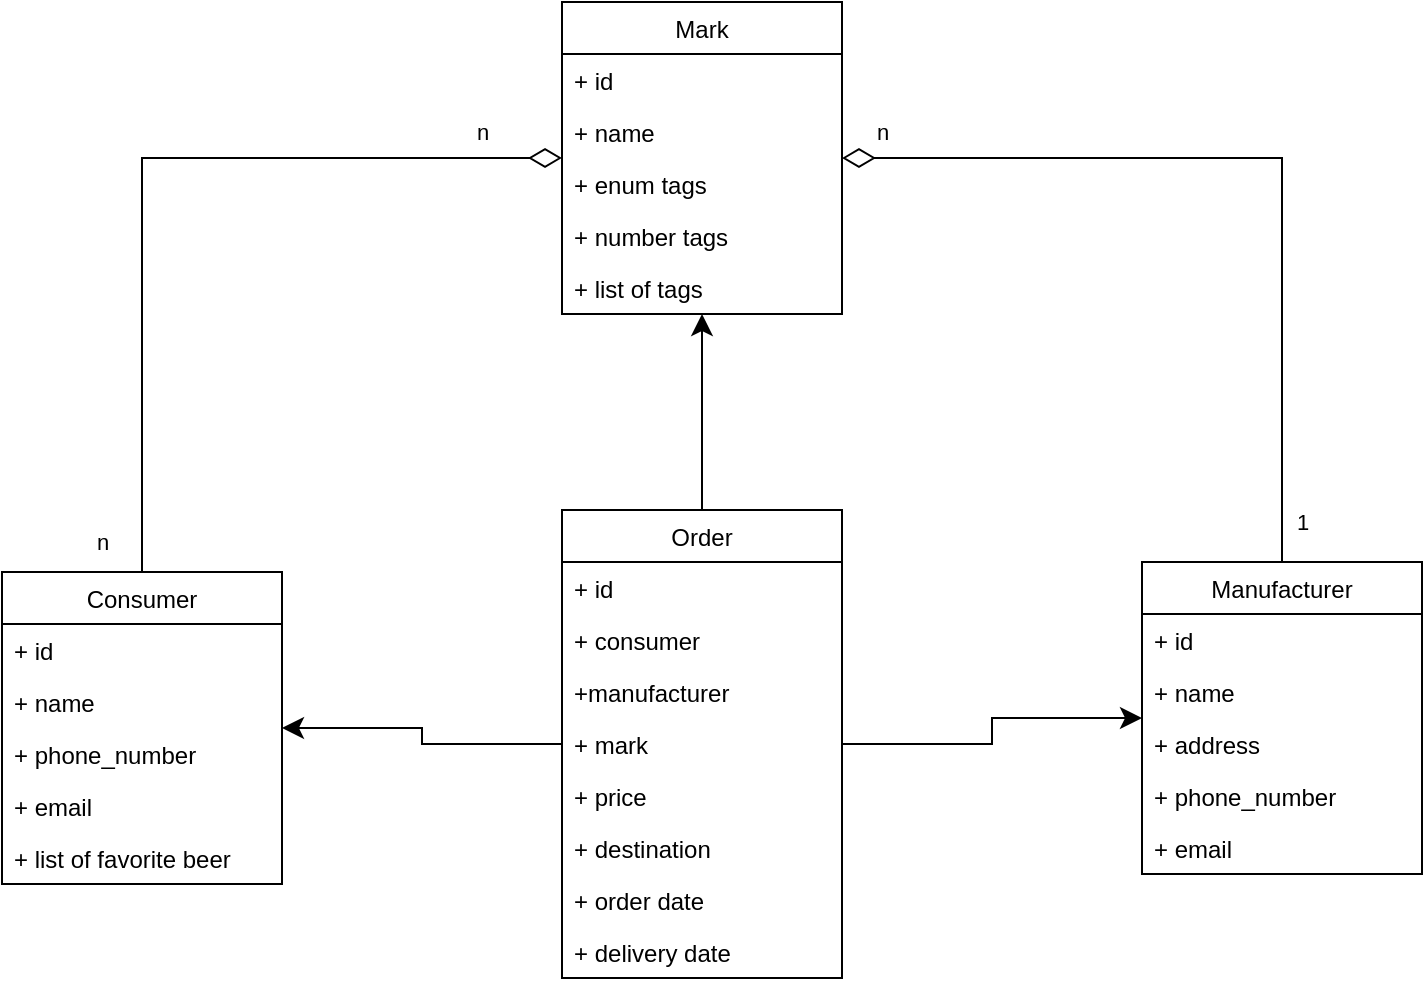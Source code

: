 <mxfile version="20.8.16" type="device"><diagram name="Page-1" id="2LfRULUsLUjGuALcRe0Z"><mxGraphModel dx="1434" dy="842" grid="1" gridSize="10" guides="1" tooltips="1" connect="1" arrows="1" fold="1" page="1" pageScale="1" pageWidth="850" pageHeight="1100" math="0" shadow="0"><root><mxCell id="0"/><mxCell id="1" parent="0"/><mxCell id="AMXWtoK9gIPsG38YOApY-1" value="Mark" style="swimlane;fontStyle=0;childLayout=stackLayout;horizontal=1;startSize=26;fillColor=none;horizontalStack=0;resizeParent=1;resizeParentMax=0;resizeLast=0;collapsible=1;marginBottom=0;" vertex="1" parent="1"><mxGeometry x="350" y="200" width="140" height="156" as="geometry"/></mxCell><mxCell id="AMXWtoK9gIPsG38YOApY-2" value="+ id" style="text;strokeColor=none;fillColor=none;align=left;verticalAlign=top;spacingLeft=4;spacingRight=4;overflow=hidden;rotatable=0;points=[[0,0.5],[1,0.5]];portConstraint=eastwest;" vertex="1" parent="AMXWtoK9gIPsG38YOApY-1"><mxGeometry y="26" width="140" height="26" as="geometry"/></mxCell><mxCell id="AMXWtoK9gIPsG38YOApY-6" value="+ name" style="text;strokeColor=none;fillColor=none;align=left;verticalAlign=top;spacingLeft=4;spacingRight=4;overflow=hidden;rotatable=0;points=[[0,0.5],[1,0.5]];portConstraint=eastwest;" vertex="1" parent="AMXWtoK9gIPsG38YOApY-1"><mxGeometry y="52" width="140" height="26" as="geometry"/></mxCell><mxCell id="AMXWtoK9gIPsG38YOApY-3" value="+ enum tags" style="text;strokeColor=none;fillColor=none;align=left;verticalAlign=top;spacingLeft=4;spacingRight=4;overflow=hidden;rotatable=0;points=[[0,0.5],[1,0.5]];portConstraint=eastwest;" vertex="1" parent="AMXWtoK9gIPsG38YOApY-1"><mxGeometry y="78" width="140" height="26" as="geometry"/></mxCell><mxCell id="AMXWtoK9gIPsG38YOApY-4" value="+ number tags" style="text;strokeColor=none;fillColor=none;align=left;verticalAlign=top;spacingLeft=4;spacingRight=4;overflow=hidden;rotatable=0;points=[[0,0.5],[1,0.5]];portConstraint=eastwest;" vertex="1" parent="AMXWtoK9gIPsG38YOApY-1"><mxGeometry y="104" width="140" height="26" as="geometry"/></mxCell><mxCell id="AMXWtoK9gIPsG38YOApY-5" value="+ list of tags" style="text;strokeColor=none;fillColor=none;align=left;verticalAlign=top;spacingLeft=4;spacingRight=4;overflow=hidden;rotatable=0;points=[[0,0.5],[1,0.5]];portConstraint=eastwest;" vertex="1" parent="AMXWtoK9gIPsG38YOApY-1"><mxGeometry y="130" width="140" height="26" as="geometry"/></mxCell><mxCell id="AMXWtoK9gIPsG38YOApY-8" value="Manufacturer" style="swimlane;fontStyle=0;childLayout=stackLayout;horizontal=1;startSize=26;fillColor=none;horizontalStack=0;resizeParent=1;resizeParentMax=0;resizeLast=0;collapsible=1;marginBottom=0;" vertex="1" parent="1"><mxGeometry x="640" y="480" width="140" height="156" as="geometry"/></mxCell><mxCell id="AMXWtoK9gIPsG38YOApY-9" value="+ id" style="text;strokeColor=none;fillColor=none;align=left;verticalAlign=top;spacingLeft=4;spacingRight=4;overflow=hidden;rotatable=0;points=[[0,0.5],[1,0.5]];portConstraint=eastwest;" vertex="1" parent="AMXWtoK9gIPsG38YOApY-8"><mxGeometry y="26" width="140" height="26" as="geometry"/></mxCell><mxCell id="AMXWtoK9gIPsG38YOApY-10" value="+ name" style="text;strokeColor=none;fillColor=none;align=left;verticalAlign=top;spacingLeft=4;spacingRight=4;overflow=hidden;rotatable=0;points=[[0,0.5],[1,0.5]];portConstraint=eastwest;" vertex="1" parent="AMXWtoK9gIPsG38YOApY-8"><mxGeometry y="52" width="140" height="26" as="geometry"/></mxCell><mxCell id="AMXWtoK9gIPsG38YOApY-11" value="+ address" style="text;strokeColor=none;fillColor=none;align=left;verticalAlign=top;spacingLeft=4;spacingRight=4;overflow=hidden;rotatable=0;points=[[0,0.5],[1,0.5]];portConstraint=eastwest;" vertex="1" parent="AMXWtoK9gIPsG38YOApY-8"><mxGeometry y="78" width="140" height="26" as="geometry"/></mxCell><mxCell id="AMXWtoK9gIPsG38YOApY-12" value="+ phone_number" style="text;strokeColor=none;fillColor=none;align=left;verticalAlign=top;spacingLeft=4;spacingRight=4;overflow=hidden;rotatable=0;points=[[0,0.5],[1,0.5]];portConstraint=eastwest;" vertex="1" parent="AMXWtoK9gIPsG38YOApY-8"><mxGeometry y="104" width="140" height="26" as="geometry"/></mxCell><mxCell id="AMXWtoK9gIPsG38YOApY-25" value="+ email" style="text;strokeColor=none;fillColor=none;align=left;verticalAlign=top;spacingLeft=4;spacingRight=4;overflow=hidden;rotatable=0;points=[[0,0.5],[1,0.5]];portConstraint=eastwest;" vertex="1" parent="AMXWtoK9gIPsG38YOApY-8"><mxGeometry y="130" width="140" height="26" as="geometry"/></mxCell><mxCell id="AMXWtoK9gIPsG38YOApY-14" value="Consumer" style="swimlane;fontStyle=0;childLayout=stackLayout;horizontal=1;startSize=26;fillColor=none;horizontalStack=0;resizeParent=1;resizeParentMax=0;resizeLast=0;collapsible=1;marginBottom=0;" vertex="1" parent="1"><mxGeometry x="70" y="485" width="140" height="156" as="geometry"/></mxCell><mxCell id="AMXWtoK9gIPsG38YOApY-15" value="+ id" style="text;strokeColor=none;fillColor=none;align=left;verticalAlign=top;spacingLeft=4;spacingRight=4;overflow=hidden;rotatable=0;points=[[0,0.5],[1,0.5]];portConstraint=eastwest;" vertex="1" parent="AMXWtoK9gIPsG38YOApY-14"><mxGeometry y="26" width="140" height="26" as="geometry"/></mxCell><mxCell id="AMXWtoK9gIPsG38YOApY-16" value="+ name" style="text;strokeColor=none;fillColor=none;align=left;verticalAlign=top;spacingLeft=4;spacingRight=4;overflow=hidden;rotatable=0;points=[[0,0.5],[1,0.5]];portConstraint=eastwest;" vertex="1" parent="AMXWtoK9gIPsG38YOApY-14"><mxGeometry y="52" width="140" height="26" as="geometry"/></mxCell><mxCell id="AMXWtoK9gIPsG38YOApY-17" value="+ phone_number" style="text;strokeColor=none;fillColor=none;align=left;verticalAlign=top;spacingLeft=4;spacingRight=4;overflow=hidden;rotatable=0;points=[[0,0.5],[1,0.5]];portConstraint=eastwest;" vertex="1" parent="AMXWtoK9gIPsG38YOApY-14"><mxGeometry y="78" width="140" height="26" as="geometry"/></mxCell><mxCell id="AMXWtoK9gIPsG38YOApY-18" value="+ email" style="text;strokeColor=none;fillColor=none;align=left;verticalAlign=top;spacingLeft=4;spacingRight=4;overflow=hidden;rotatable=0;points=[[0,0.5],[1,0.5]];portConstraint=eastwest;" vertex="1" parent="AMXWtoK9gIPsG38YOApY-14"><mxGeometry y="104" width="140" height="26" as="geometry"/></mxCell><mxCell id="AMXWtoK9gIPsG38YOApY-48" value="+ list of favorite beer" style="text;strokeColor=none;fillColor=none;align=left;verticalAlign=top;spacingLeft=4;spacingRight=4;overflow=hidden;rotatable=0;points=[[0,0.5],[1,0.5]];portConstraint=eastwest;" vertex="1" parent="AMXWtoK9gIPsG38YOApY-14"><mxGeometry y="130" width="140" height="26" as="geometry"/></mxCell><mxCell id="AMXWtoK9gIPsG38YOApY-55" style="edgeStyle=orthogonalEdgeStyle;rounded=0;orthogonalLoop=1;jettySize=auto;html=1;strokeWidth=1;startArrow=none;startFill=0;endArrow=classic;endFill=1;startSize=12;endSize=8;" edge="1" parent="1" source="AMXWtoK9gIPsG38YOApY-26" target="AMXWtoK9gIPsG38YOApY-14"><mxGeometry relative="1" as="geometry"/></mxCell><mxCell id="AMXWtoK9gIPsG38YOApY-56" style="edgeStyle=orthogonalEdgeStyle;rounded=0;orthogonalLoop=1;jettySize=auto;html=1;strokeWidth=1;startArrow=none;startFill=0;endArrow=classic;endFill=1;startSize=12;endSize=8;" edge="1" parent="1" source="AMXWtoK9gIPsG38YOApY-26" target="AMXWtoK9gIPsG38YOApY-8"><mxGeometry relative="1" as="geometry"/></mxCell><mxCell id="AMXWtoK9gIPsG38YOApY-57" style="edgeStyle=orthogonalEdgeStyle;rounded=0;orthogonalLoop=1;jettySize=auto;html=1;strokeWidth=1;startArrow=none;startFill=0;endArrow=classic;endFill=1;startSize=12;endSize=8;" edge="1" parent="1" source="AMXWtoK9gIPsG38YOApY-26" target="AMXWtoK9gIPsG38YOApY-1"><mxGeometry relative="1" as="geometry"/></mxCell><mxCell id="AMXWtoK9gIPsG38YOApY-26" value="Order" style="swimlane;fontStyle=0;childLayout=stackLayout;horizontal=1;startSize=26;fillColor=none;horizontalStack=0;resizeParent=1;resizeParentMax=0;resizeLast=0;collapsible=1;marginBottom=0;" vertex="1" parent="1"><mxGeometry x="350" y="454" width="140" height="234" as="geometry"/></mxCell><mxCell id="AMXWtoK9gIPsG38YOApY-27" value="+ id" style="text;strokeColor=none;fillColor=none;align=left;verticalAlign=top;spacingLeft=4;spacingRight=4;overflow=hidden;rotatable=0;points=[[0,0.5],[1,0.5]];portConstraint=eastwest;" vertex="1" parent="AMXWtoK9gIPsG38YOApY-26"><mxGeometry y="26" width="140" height="26" as="geometry"/></mxCell><mxCell id="AMXWtoK9gIPsG38YOApY-28" value="+ consumer" style="text;strokeColor=none;fillColor=none;align=left;verticalAlign=top;spacingLeft=4;spacingRight=4;overflow=hidden;rotatable=0;points=[[0,0.5],[1,0.5]];portConstraint=eastwest;" vertex="1" parent="AMXWtoK9gIPsG38YOApY-26"><mxGeometry y="52" width="140" height="26" as="geometry"/></mxCell><mxCell id="AMXWtoK9gIPsG38YOApY-29" value="+manufacturer" style="text;strokeColor=none;fillColor=none;align=left;verticalAlign=top;spacingLeft=4;spacingRight=4;overflow=hidden;rotatable=0;points=[[0,0.5],[1,0.5]];portConstraint=eastwest;" vertex="1" parent="AMXWtoK9gIPsG38YOApY-26"><mxGeometry y="78" width="140" height="26" as="geometry"/></mxCell><mxCell id="AMXWtoK9gIPsG38YOApY-30" value="+ mark" style="text;strokeColor=none;fillColor=none;align=left;verticalAlign=top;spacingLeft=4;spacingRight=4;overflow=hidden;rotatable=0;points=[[0,0.5],[1,0.5]];portConstraint=eastwest;" vertex="1" parent="AMXWtoK9gIPsG38YOApY-26"><mxGeometry y="104" width="140" height="26" as="geometry"/></mxCell><mxCell id="AMXWtoK9gIPsG38YOApY-31" value="+ price" style="text;strokeColor=none;fillColor=none;align=left;verticalAlign=top;spacingLeft=4;spacingRight=4;overflow=hidden;rotatable=0;points=[[0,0.5],[1,0.5]];portConstraint=eastwest;" vertex="1" parent="AMXWtoK9gIPsG38YOApY-26"><mxGeometry y="130" width="140" height="26" as="geometry"/></mxCell><mxCell id="AMXWtoK9gIPsG38YOApY-32" value="+ destination" style="text;strokeColor=none;fillColor=none;align=left;verticalAlign=top;spacingLeft=4;spacingRight=4;overflow=hidden;rotatable=0;points=[[0,0.5],[1,0.5]];portConstraint=eastwest;" vertex="1" parent="AMXWtoK9gIPsG38YOApY-26"><mxGeometry y="156" width="140" height="26" as="geometry"/></mxCell><mxCell id="AMXWtoK9gIPsG38YOApY-34" value="+ order date " style="text;strokeColor=none;fillColor=none;align=left;verticalAlign=top;spacingLeft=4;spacingRight=4;overflow=hidden;rotatable=0;points=[[0,0.5],[1,0.5]];portConstraint=eastwest;" vertex="1" parent="AMXWtoK9gIPsG38YOApY-26"><mxGeometry y="182" width="140" height="26" as="geometry"/></mxCell><mxCell id="AMXWtoK9gIPsG38YOApY-35" value="+ delivery date" style="text;strokeColor=none;fillColor=none;align=left;verticalAlign=top;spacingLeft=4;spacingRight=4;overflow=hidden;rotatable=0;points=[[0,0.5],[1,0.5]];portConstraint=eastwest;" vertex="1" parent="AMXWtoK9gIPsG38YOApY-26"><mxGeometry y="208" width="140" height="26" as="geometry"/></mxCell><mxCell id="AMXWtoK9gIPsG38YOApY-40" value="" style="endArrow=none;html=1;rounded=0;edgeStyle=orthogonalEdgeStyle;startArrow=diamondThin;startFill=0;strokeWidth=1;endSize=14;startSize=14;" edge="1" parent="1" source="AMXWtoK9gIPsG38YOApY-1" target="AMXWtoK9gIPsG38YOApY-8"><mxGeometry width="50" height="50" relative="1" as="geometry"><mxPoint x="400" y="460" as="sourcePoint"/><mxPoint x="450" y="410" as="targetPoint"/></mxGeometry></mxCell><mxCell id="AMXWtoK9gIPsG38YOApY-41" value="n" style="edgeLabel;html=1;align=center;verticalAlign=middle;resizable=0;points=[];" vertex="1" connectable="0" parent="AMXWtoK9gIPsG38YOApY-40"><mxGeometry x="-0.621" relative="1" as="geometry"><mxPoint x="-60" y="-13" as="offset"/></mxGeometry></mxCell><mxCell id="AMXWtoK9gIPsG38YOApY-45" value="1" style="edgeLabel;html=1;align=center;verticalAlign=middle;resizable=0;points=[];" vertex="1" connectable="0" parent="AMXWtoK9gIPsG38YOApY-40"><mxGeometry x="0.749" y="-2" relative="1" as="geometry"><mxPoint x="12" y="33" as="offset"/></mxGeometry></mxCell><mxCell id="AMXWtoK9gIPsG38YOApY-43" value="" style="endArrow=none;html=1;rounded=0;edgeStyle=orthogonalEdgeStyle;startArrow=diamondThin;startFill=0;strokeWidth=1;endSize=14;startSize=14;" edge="1" parent="1" source="AMXWtoK9gIPsG38YOApY-1" target="AMXWtoK9gIPsG38YOApY-14"><mxGeometry width="50" height="50" relative="1" as="geometry"><mxPoint x="500" y="288" as="sourcePoint"/><mxPoint x="720" y="490" as="targetPoint"/></mxGeometry></mxCell><mxCell id="AMXWtoK9gIPsG38YOApY-44" value="n" style="edgeLabel;html=1;align=center;verticalAlign=middle;resizable=0;points=[];" vertex="1" connectable="0" parent="AMXWtoK9gIPsG38YOApY-43"><mxGeometry x="-0.621" relative="1" as="geometry"><mxPoint x="39" y="-13" as="offset"/></mxGeometry></mxCell><mxCell id="AMXWtoK9gIPsG38YOApY-47" value="n" style="edgeLabel;html=1;align=center;verticalAlign=middle;resizable=0;points=[];" vertex="1" connectable="0" parent="AMXWtoK9gIPsG38YOApY-43"><mxGeometry x="0.866" y="-1" relative="1" as="geometry"><mxPoint x="-19" y="13" as="offset"/></mxGeometry></mxCell></root></mxGraphModel></diagram></mxfile>
